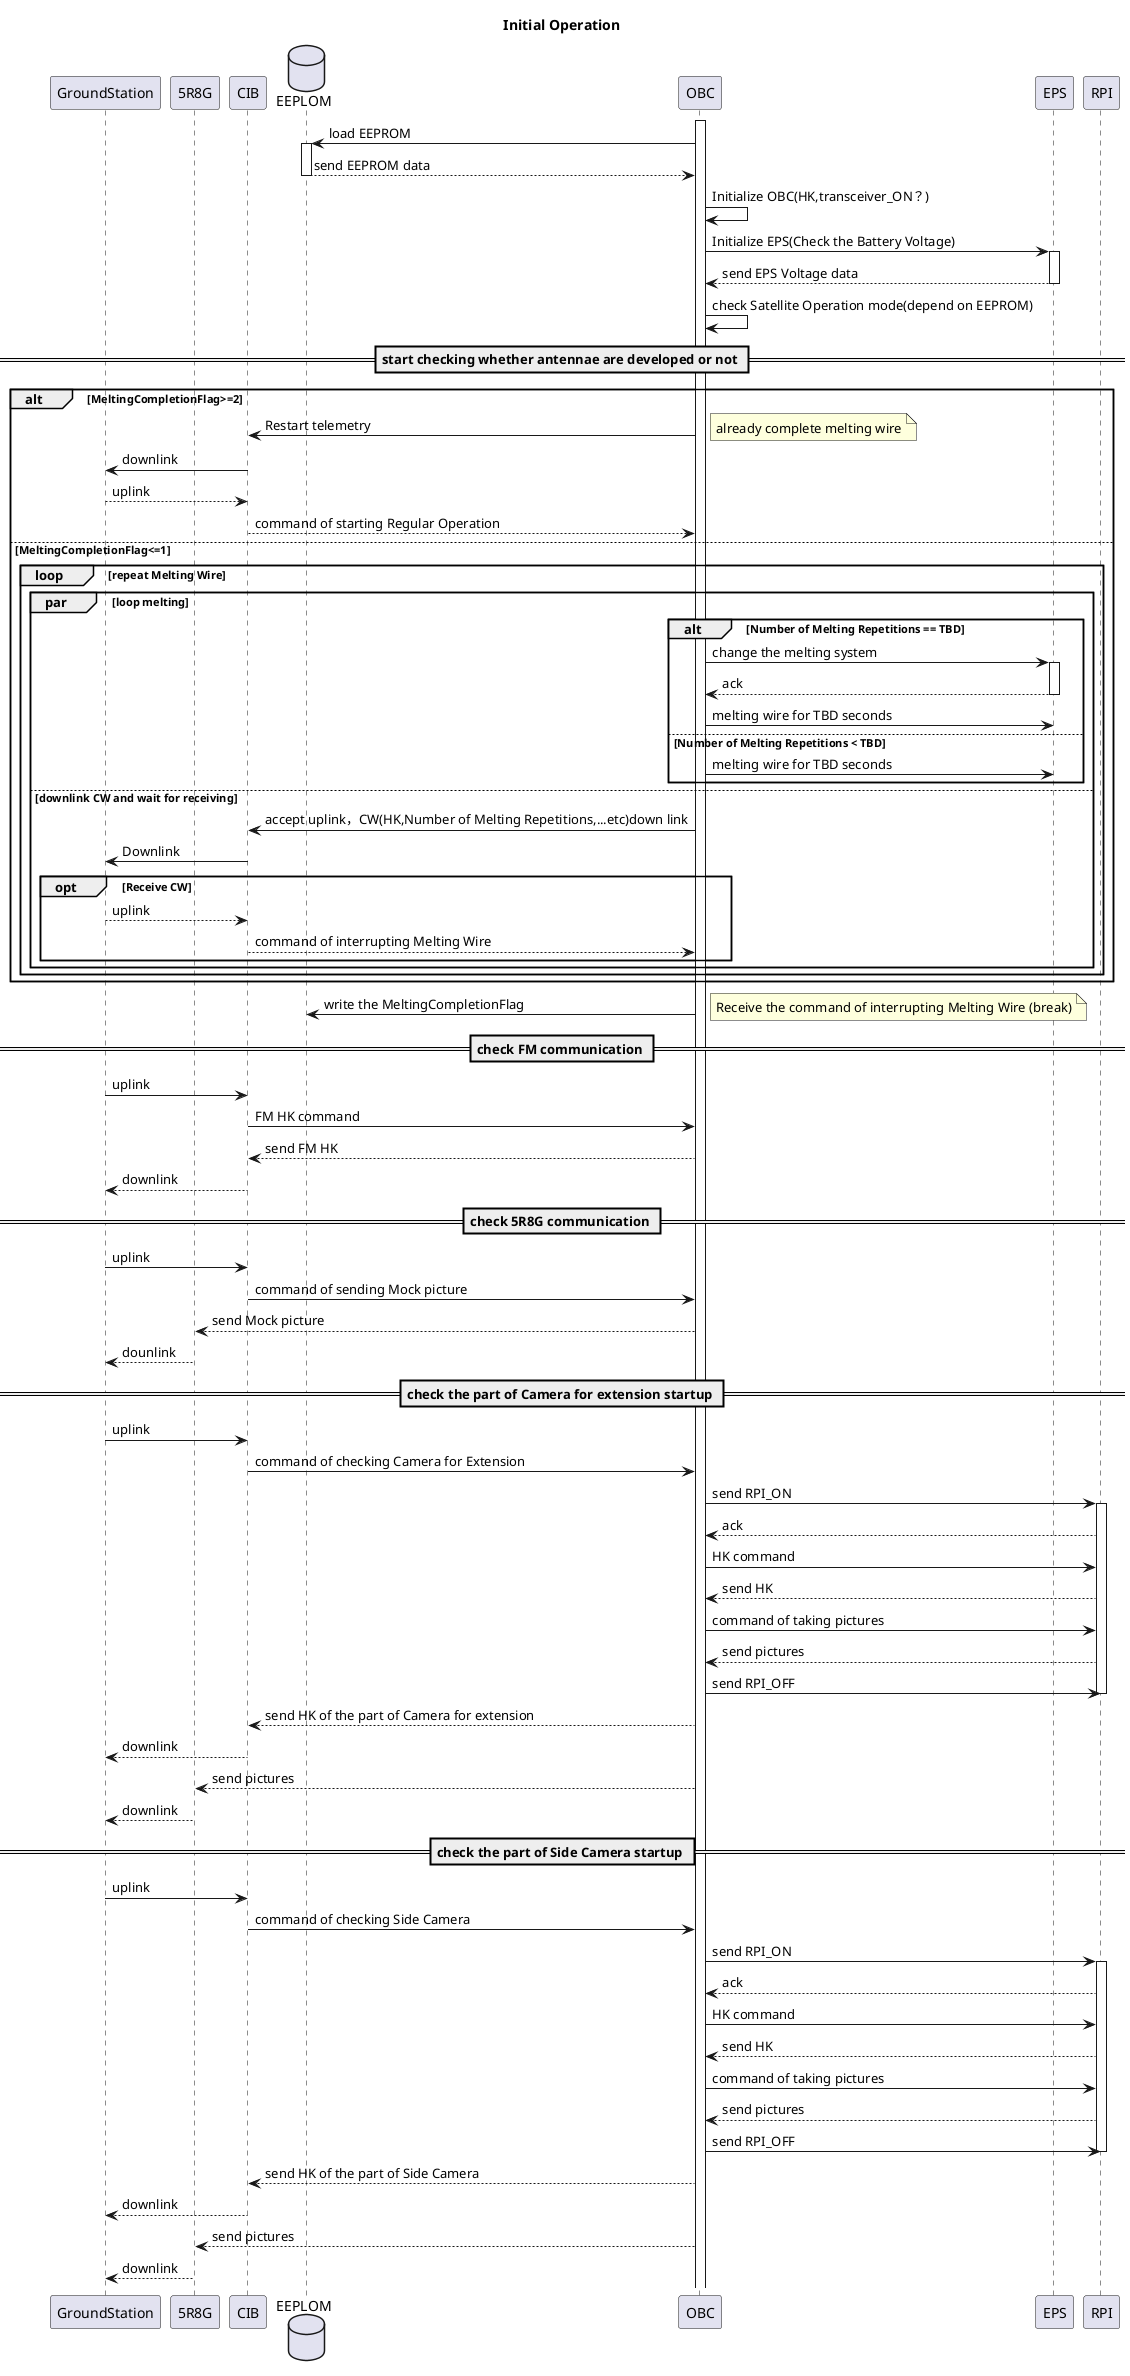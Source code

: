 @startuml
title Initial Operation
participant GroundStation
participant 5R8G
participant CIB
database EEPLOM
participant OBC
participant EPS
participant RPI


activate OBC

OBC -> EEPLOM: load EEPROM
activate EEPLOM
EEPLOM --> OBC: send EEPROM data
deactivate EEPLOM
OBC -> OBC: Initialize OBC(HK,transceiver_ON？)
OBC -> EPS: Initialize EPS(Check the Battery Voltage)
activate EPS
EPS --> OBC: send EPS Voltage data 
deactivate EPS
OBC ->OBC: check Satellite Operation mode(depend on EEPROM)

== start checking whether antennae are developed or not ==

alt MeltingCompletionFlag>=2
OBC -> CIB: Restart telemetry
note right: already complete melting wire
CIB -> GroundStation: downlink
GroundStation --> CIB: uplink
CIB --> OBC: command of starting Regular Operation
else MeltingCompletionFlag<=1
loop repeat Melting Wire
par loop melting
alt Number of Melting Repetitions == TBD
OBC -> EPS: change the melting system 
activate EPS
'SW
EPS --> OBC: ack 
deactivate EPS
OBC -> EPS: melting wire for TBD seconds
else Number of Melting Repetitions < TBD
OBC -> EPS: melting wire for TBD seconds
end
else downlink CW and wait for receiving
OBC -> CIB: accept uplink，CW(HK,Number of Melting Repetitions,...etc)down link 
CIB -> GroundStation: Downlink
opt Receive CW
GroundStation --> CIB: uplink
CIB --> OBC:  command of interrupting Melting Wire
end
end
end
end

OBC -> EEPLOM: write the MeltingCompletionFlag 
note right: Receive the command of interrupting Melting Wire (break)

== check FM communication ==

GroundStation -> CIB: uplink
CIB -> OBC : FM HK command 
OBC --> CIB: send FM HK
CIB --> GroundStation: downlink

== check 5R8G communication ==

GroundStation -> CIB: uplink
CIB -> OBC: command of sending Mock picture
OBC --> 5R8G: send Mock picture
5R8G --> GroundStation: dounlink

== check the part of Camera for extension startup ==

GroundStation -> CIB: uplink
CIB -> OBC: command of checking Camera for Extension 
OBC -> RPI: send RPI_ON
activate RPI
RPI --> OBC: ack 
OBC -> RPI: HK command 
RPI --> OBC: send HK 
OBC -> RPI: command of taking pictures 
RPI --> OBC: send pictures 
OBC -> RPI: send RPI_OFF 
deactivate RPI

OBC --> CIB: send HK of the part of Camera for extension 
CIB --> GroundStation: downlink
OBC --> 5R8G: send pictures
5R8G --> GroundStation: downlink 

== check the part of Side Camera startup ==

GroundStation -> CIB: uplink
CIB -> OBC: command of checking Side Camera 
OBC -> RPI: send RPI_ON 
activate RPI
RPI --> OBC: ack 
OBC -> RPI: HK command 
RPI --> OBC: send HK 
OBC -> RPI: command of taking pictures 
RPI --> OBC: send pictures 
OBC -> RPI: send RPI_OFF 
deactivate RPI

OBC --> CIB: send HK of the part of Side Camera 
CIB --> GroundStation: downlink
OBC --> 5R8G: send pictures
5R8G --> GroundStation:downlink 

@enduml